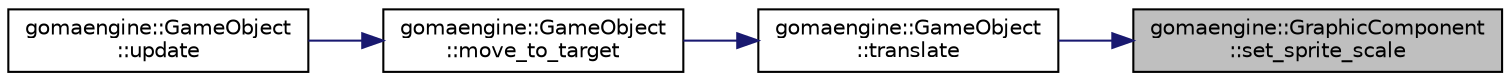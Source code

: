 digraph "gomaengine::GraphicComponent::set_sprite_scale"
{
 // LATEX_PDF_SIZE
  edge [fontname="Helvetica",fontsize="10",labelfontname="Helvetica",labelfontsize="10"];
  node [fontname="Helvetica",fontsize="10",shape=record];
  rankdir="RL";
  Node1 [label="gomaengine::GraphicComponent\l::set_sprite_scale",height=0.2,width=0.4,color="black", fillcolor="grey75", style="filled", fontcolor="black",tooltip="Funcion que establece la escala del sprite en la textura"];
  Node1 -> Node2 [dir="back",color="midnightblue",fontsize="10",style="solid",fontname="Helvetica"];
  Node2 [label="gomaengine::GameObject\l::translate",height=0.2,width=0.4,color="black", fillcolor="white", style="filled",URL="$classgomaengine_1_1_game_object.html#a5d6a414003baa21722254cb98a7905f3",tooltip="Funcion que traslada la posicion abstracta del modelo"];
  Node2 -> Node3 [dir="back",color="midnightblue",fontsize="10",style="solid",fontname="Helvetica"];
  Node3 [label="gomaengine::GameObject\l::move_to_target",height=0.2,width=0.4,color="black", fillcolor="white", style="filled",URL="$classgomaengine_1_1_game_object.html#a2ab104eaa6cd2e1d58f6a5d5d4b6e8a3",tooltip="Funcion que mueve el objeto al vector objetivo target"];
  Node3 -> Node4 [dir="back",color="midnightblue",fontsize="10",style="solid",fontname="Helvetica"];
  Node4 [label="gomaengine::GameObject\l::update",height=0.2,width=0.4,color="black", fillcolor="white", style="filled",URL="$classgomaengine_1_1_game_object.html#a8e6c00070d22715d09df577f2a3610de",tooltip="Funcion que define la actualizacion del modelo en el gameloop"];
}
